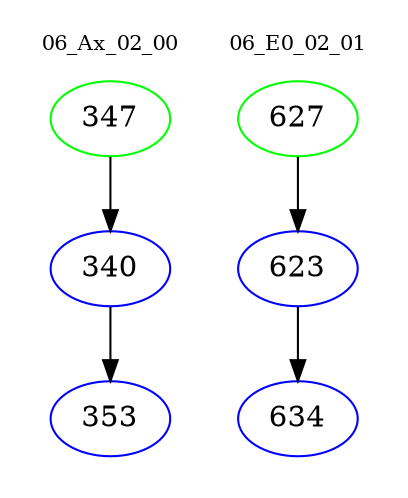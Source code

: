 digraph{
subgraph cluster_0 {
color = white
label = "06_Ax_02_00";
fontsize=10;
T0_347 [label="347", color="green"]
T0_347 -> T0_340 [color="black"]
T0_340 [label="340", color="blue"]
T0_340 -> T0_353 [color="black"]
T0_353 [label="353", color="blue"]
}
subgraph cluster_1 {
color = white
label = "06_E0_02_01";
fontsize=10;
T1_627 [label="627", color="green"]
T1_627 -> T1_623 [color="black"]
T1_623 [label="623", color="blue"]
T1_623 -> T1_634 [color="black"]
T1_634 [label="634", color="blue"]
}
}
